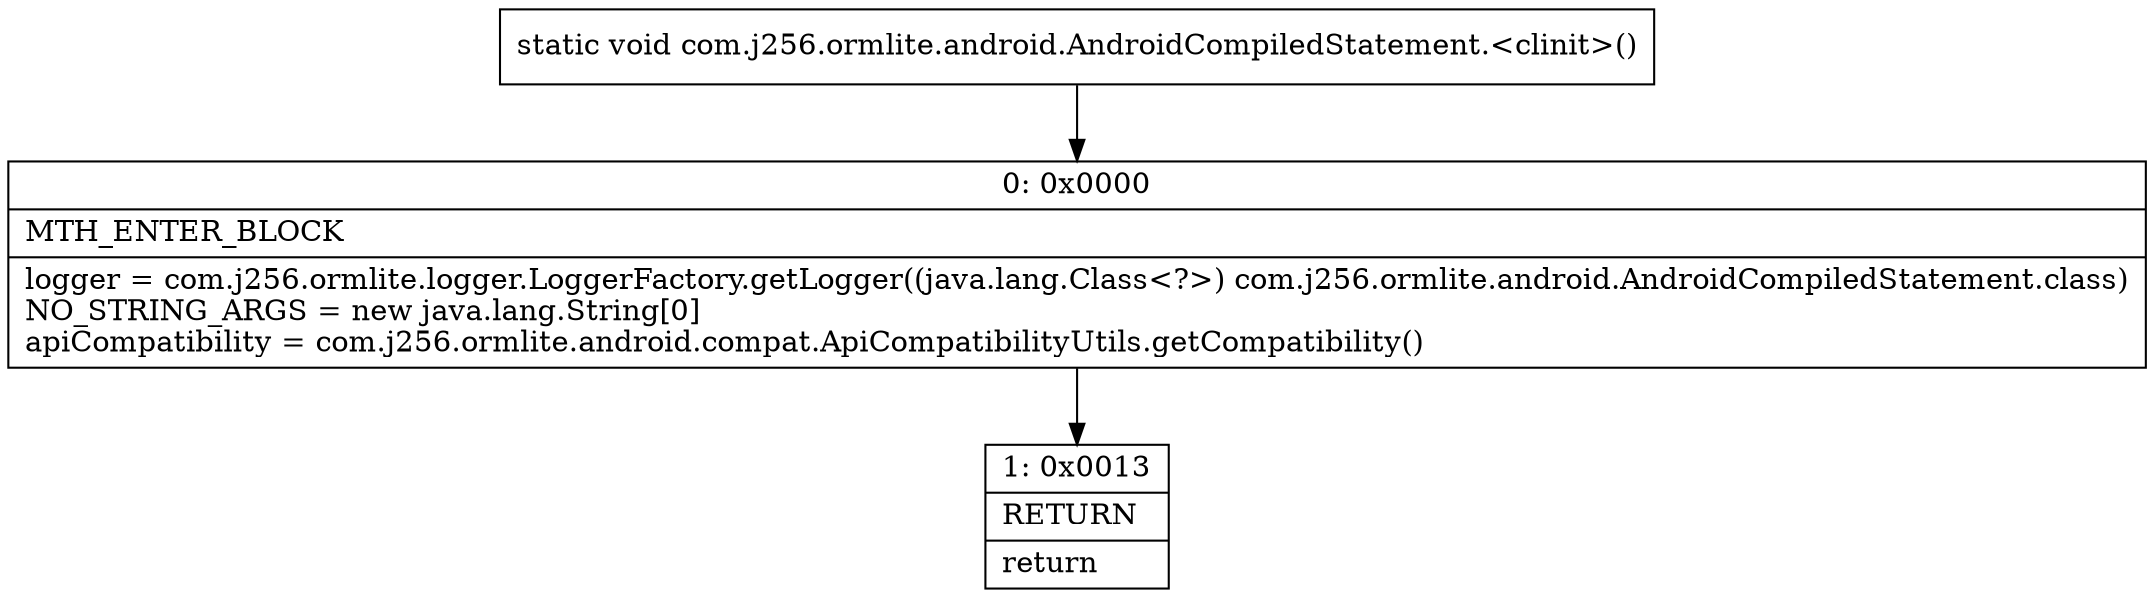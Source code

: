 digraph "CFG forcom.j256.ormlite.android.AndroidCompiledStatement.\<clinit\>()V" {
Node_0 [shape=record,label="{0\:\ 0x0000|MTH_ENTER_BLOCK\l|logger = com.j256.ormlite.logger.LoggerFactory.getLogger((java.lang.Class\<?\>) com.j256.ormlite.android.AndroidCompiledStatement.class)\lNO_STRING_ARGS = new java.lang.String[0]\lapiCompatibility = com.j256.ormlite.android.compat.ApiCompatibilityUtils.getCompatibility()\l}"];
Node_1 [shape=record,label="{1\:\ 0x0013|RETURN\l|return\l}"];
MethodNode[shape=record,label="{static void com.j256.ormlite.android.AndroidCompiledStatement.\<clinit\>() }"];
MethodNode -> Node_0;
Node_0 -> Node_1;
}

